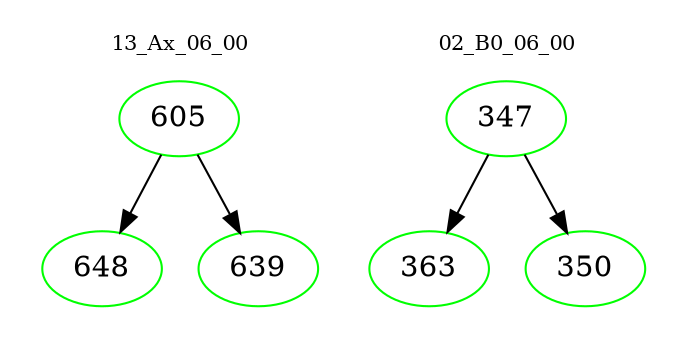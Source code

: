 digraph{
subgraph cluster_0 {
color = white
label = "13_Ax_06_00";
fontsize=10;
T0_605 [label="605", color="green"]
T0_605 -> T0_648 [color="black"]
T0_648 [label="648", color="green"]
T0_605 -> T0_639 [color="black"]
T0_639 [label="639", color="green"]
}
subgraph cluster_1 {
color = white
label = "02_B0_06_00";
fontsize=10;
T1_347 [label="347", color="green"]
T1_347 -> T1_363 [color="black"]
T1_363 [label="363", color="green"]
T1_347 -> T1_350 [color="black"]
T1_350 [label="350", color="green"]
}
}
